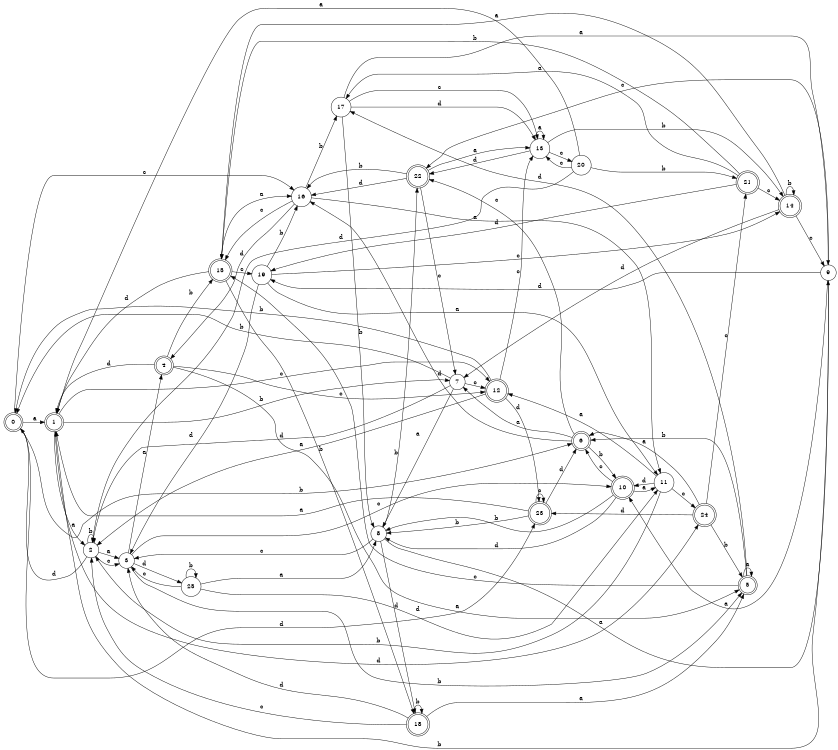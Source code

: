 digraph n21_6 {
__start0 [label="" shape="none"];

rankdir=LR;
size="8,5";

s0 [style="rounded,filled", color="black", fillcolor="white" shape="doublecircle", label="0"];
s1 [style="rounded,filled", color="black", fillcolor="white" shape="doublecircle", label="1"];
s2 [style="filled", color="black", fillcolor="white" shape="circle", label="2"];
s3 [style="filled", color="black", fillcolor="white" shape="circle", label="3"];
s4 [style="rounded,filled", color="black", fillcolor="white" shape="doublecircle", label="4"];
s5 [style="rounded,filled", color="black", fillcolor="white" shape="doublecircle", label="5"];
s6 [style="rounded,filled", color="black", fillcolor="white" shape="doublecircle", label="6"];
s7 [style="filled", color="black", fillcolor="white" shape="circle", label="7"];
s8 [style="filled", color="black", fillcolor="white" shape="circle", label="8"];
s9 [style="filled", color="black", fillcolor="white" shape="circle", label="9"];
s10 [style="rounded,filled", color="black", fillcolor="white" shape="doublecircle", label="10"];
s11 [style="filled", color="black", fillcolor="white" shape="circle", label="11"];
s12 [style="rounded,filled", color="black", fillcolor="white" shape="doublecircle", label="12"];
s13 [style="filled", color="black", fillcolor="white" shape="circle", label="13"];
s14 [style="rounded,filled", color="black", fillcolor="white" shape="doublecircle", label="14"];
s15 [style="rounded,filled", color="black", fillcolor="white" shape="doublecircle", label="15"];
s16 [style="filled", color="black", fillcolor="white" shape="circle", label="16"];
s17 [style="filled", color="black", fillcolor="white" shape="circle", label="17"];
s18 [style="rounded,filled", color="black", fillcolor="white" shape="doublecircle", label="18"];
s19 [style="filled", color="black", fillcolor="white" shape="circle", label="19"];
s20 [style="filled", color="black", fillcolor="white" shape="circle", label="20"];
s21 [style="rounded,filled", color="black", fillcolor="white" shape="doublecircle", label="21"];
s22 [style="rounded,filled", color="black", fillcolor="white" shape="doublecircle", label="22"];
s23 [style="rounded,filled", color="black", fillcolor="white" shape="doublecircle", label="23"];
s24 [style="rounded,filled", color="black", fillcolor="white" shape="doublecircle", label="24"];
s25 [style="filled", color="black", fillcolor="white" shape="circle", label="25"];
s0 -> s1 [label="a"];
s0 -> s6 [label="b"];
s0 -> s16 [label="c"];
s0 -> s23 [label="d"];
s1 -> s2 [label="a"];
s1 -> s7 [label="b"];
s1 -> s12 [label="c"];
s1 -> s24 [label="d"];
s2 -> s3 [label="a"];
s2 -> s2 [label="b"];
s2 -> s3 [label="c"];
s2 -> s0 [label="d"];
s3 -> s4 [label="a"];
s3 -> s5 [label="b"];
s3 -> s10 [label="c"];
s3 -> s25 [label="d"];
s4 -> s5 [label="a"];
s4 -> s15 [label="b"];
s4 -> s12 [label="c"];
s4 -> s1 [label="d"];
s5 -> s5 [label="a"];
s5 -> s6 [label="b"];
s5 -> s15 [label="c"];
s5 -> s17 [label="d"];
s6 -> s7 [label="a"];
s6 -> s10 [label="b"];
s6 -> s22 [label="c"];
s6 -> s16 [label="d"];
s7 -> s8 [label="a"];
s7 -> s0 [label="b"];
s7 -> s12 [label="c"];
s7 -> s2 [label="d"];
s8 -> s9 [label="a"];
s8 -> s22 [label="b"];
s8 -> s3 [label="c"];
s8 -> s18 [label="d"];
s9 -> s10 [label="a"];
s9 -> s1 [label="b"];
s9 -> s22 [label="c"];
s9 -> s19 [label="d"];
s10 -> s11 [label="a"];
s10 -> s8 [label="b"];
s10 -> s6 [label="c"];
s10 -> s8 [label="d"];
s11 -> s12 [label="a"];
s11 -> s2 [label="b"];
s11 -> s24 [label="c"];
s11 -> s10 [label="d"];
s12 -> s2 [label="a"];
s12 -> s0 [label="b"];
s12 -> s13 [label="c"];
s12 -> s23 [label="d"];
s13 -> s13 [label="a"];
s13 -> s14 [label="b"];
s13 -> s20 [label="c"];
s13 -> s22 [label="d"];
s14 -> s15 [label="a"];
s14 -> s14 [label="b"];
s14 -> s9 [label="c"];
s14 -> s7 [label="d"];
s15 -> s16 [label="a"];
s15 -> s18 [label="b"];
s15 -> s19 [label="c"];
s15 -> s1 [label="d"];
s16 -> s11 [label="a"];
s16 -> s17 [label="b"];
s16 -> s15 [label="c"];
s16 -> s4 [label="d"];
s17 -> s9 [label="a"];
s17 -> s8 [label="b"];
s17 -> s13 [label="c"];
s17 -> s13 [label="d"];
s18 -> s5 [label="a"];
s18 -> s18 [label="b"];
s18 -> s2 [label="c"];
s18 -> s3 [label="d"];
s19 -> s11 [label="a"];
s19 -> s16 [label="b"];
s19 -> s14 [label="c"];
s19 -> s3 [label="d"];
s20 -> s1 [label="a"];
s20 -> s21 [label="b"];
s20 -> s13 [label="c"];
s20 -> s2 [label="d"];
s21 -> s17 [label="a"];
s21 -> s15 [label="b"];
s21 -> s14 [label="c"];
s21 -> s19 [label="d"];
s22 -> s13 [label="a"];
s22 -> s16 [label="b"];
s22 -> s7 [label="c"];
s22 -> s16 [label="d"];
s23 -> s1 [label="a"];
s23 -> s8 [label="b"];
s23 -> s23 [label="c"];
s23 -> s6 [label="d"];
s24 -> s6 [label="a"];
s24 -> s5 [label="b"];
s24 -> s21 [label="c"];
s24 -> s23 [label="d"];
s25 -> s8 [label="a"];
s25 -> s25 [label="b"];
s25 -> s3 [label="c"];
s25 -> s11 [label="d"];

}